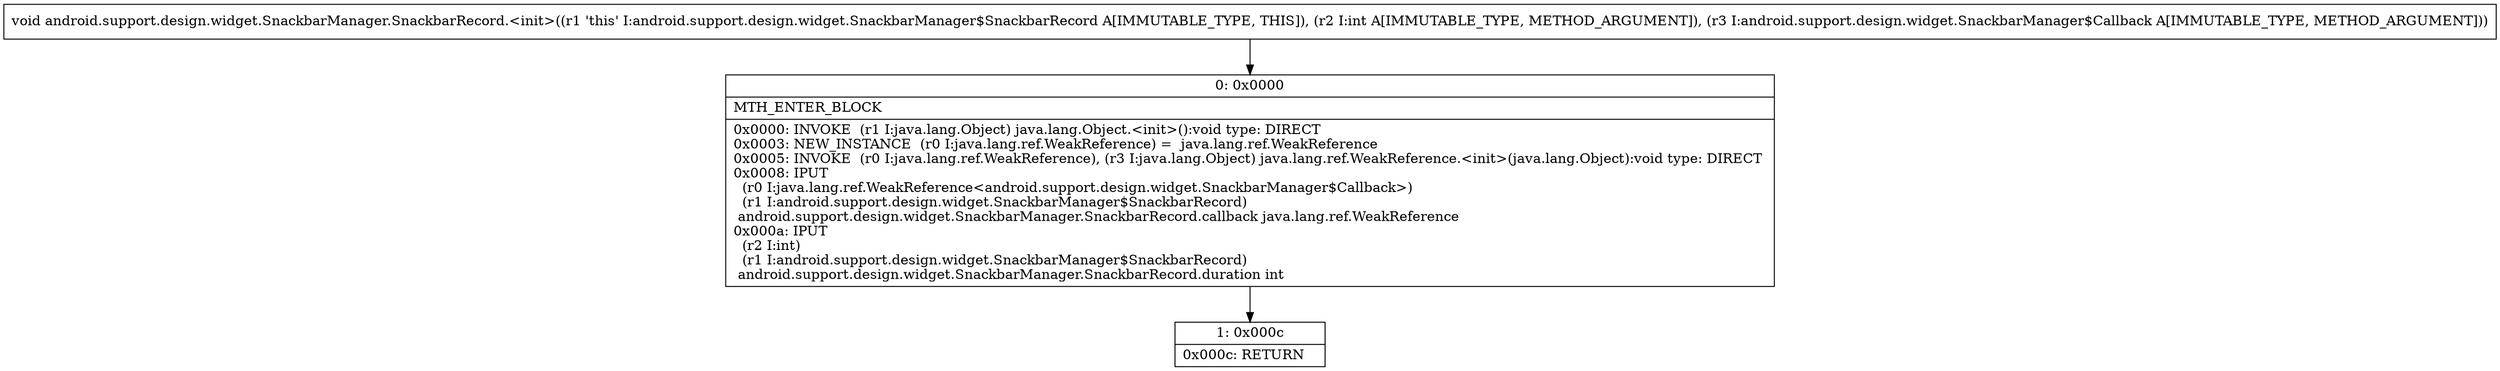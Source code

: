 digraph "CFG forandroid.support.design.widget.SnackbarManager.SnackbarRecord.\<init\>(ILandroid\/support\/design\/widget\/SnackbarManager$Callback;)V" {
Node_0 [shape=record,label="{0\:\ 0x0000|MTH_ENTER_BLOCK\l|0x0000: INVOKE  (r1 I:java.lang.Object) java.lang.Object.\<init\>():void type: DIRECT \l0x0003: NEW_INSTANCE  (r0 I:java.lang.ref.WeakReference) =  java.lang.ref.WeakReference \l0x0005: INVOKE  (r0 I:java.lang.ref.WeakReference), (r3 I:java.lang.Object) java.lang.ref.WeakReference.\<init\>(java.lang.Object):void type: DIRECT \l0x0008: IPUT  \l  (r0 I:java.lang.ref.WeakReference\<android.support.design.widget.SnackbarManager$Callback\>)\l  (r1 I:android.support.design.widget.SnackbarManager$SnackbarRecord)\l android.support.design.widget.SnackbarManager.SnackbarRecord.callback java.lang.ref.WeakReference \l0x000a: IPUT  \l  (r2 I:int)\l  (r1 I:android.support.design.widget.SnackbarManager$SnackbarRecord)\l android.support.design.widget.SnackbarManager.SnackbarRecord.duration int \l}"];
Node_1 [shape=record,label="{1\:\ 0x000c|0x000c: RETURN   \l}"];
MethodNode[shape=record,label="{void android.support.design.widget.SnackbarManager.SnackbarRecord.\<init\>((r1 'this' I:android.support.design.widget.SnackbarManager$SnackbarRecord A[IMMUTABLE_TYPE, THIS]), (r2 I:int A[IMMUTABLE_TYPE, METHOD_ARGUMENT]), (r3 I:android.support.design.widget.SnackbarManager$Callback A[IMMUTABLE_TYPE, METHOD_ARGUMENT])) }"];
MethodNode -> Node_0;
Node_0 -> Node_1;
}

